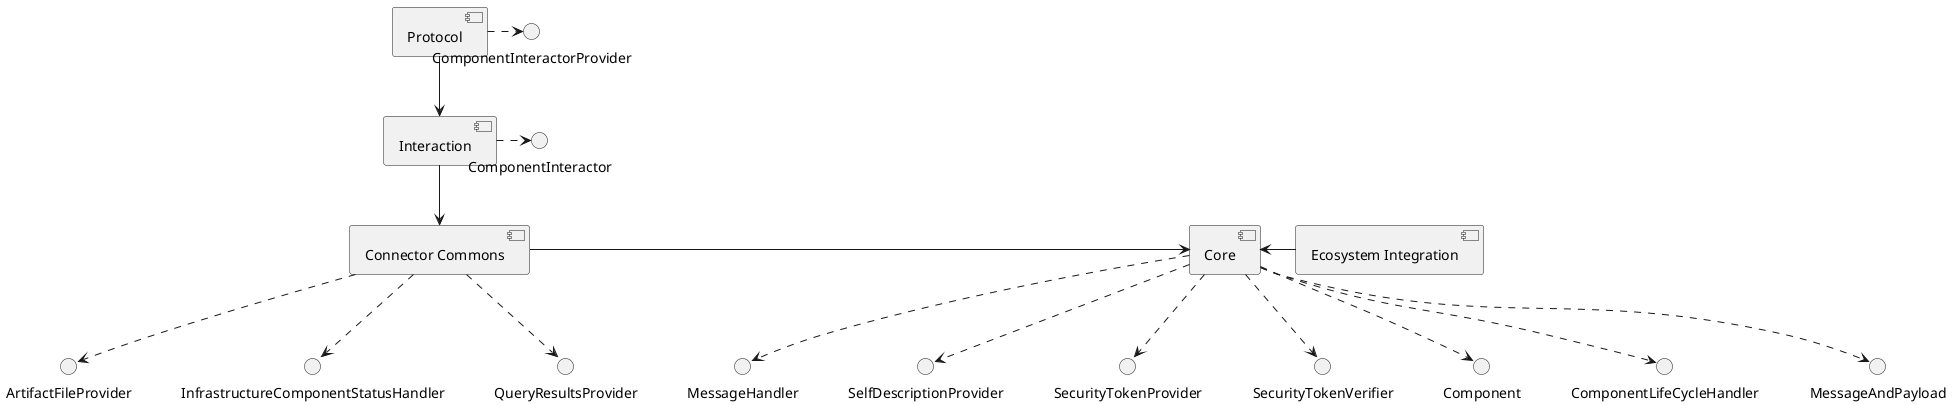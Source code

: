 @startuml

'Components
'----------

[Protocol] as PR
[Interaction] as INT
[Core] as C
[Ecosystem Integration] as EI
[Connector Commons] as CC

'Interfaces
'----------

interface ComponentInteractorProvider as CIP
interface ComponentInteractor as CI
interface ArtifactFileProvider as AFP
interface InfrastructureComponentStatusHandler as ICSH
interface QueryResultsProvider as QRP
interface Component as CompInt
interface ComponentLifeCycleHandler as CLH
interface MessageAndPayload as MAP
interface MessageHandler as MH
interface SelfDescriptionProvider as SDP
interface SecurityTokenProvider as STP
interface SecurityTokenVerifier as STV

'Component dependencies
'----------------------

PR -down-> INT
INT -down-> CC
CC -right-> C
EI -left-> C

'Component interfaces
'--------------------

PR .right.> CIP
INT .right.> CI
CC ..> AFP
CC ..> ICSH
CC ..> QRP
C ..> CompInt
C ..> CLH
C ..> MAP
C ..> MH
C ..> SDP
C ..> STP
C ..> STV

@enduml